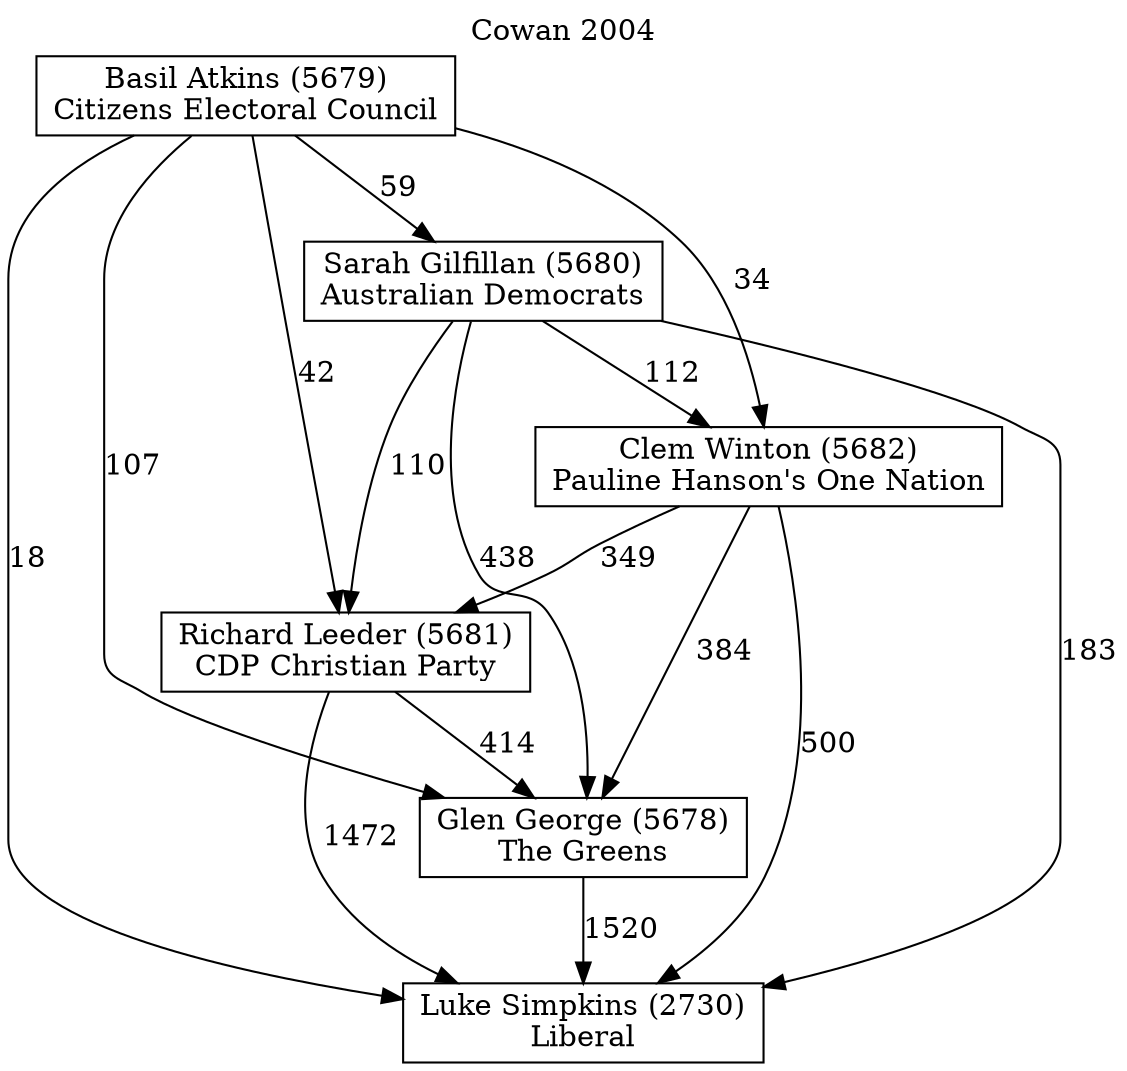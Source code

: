 // House preference flow
digraph "Luke Simpkins (2730)_Cowan_2004" {
	graph [label="Cowan 2004" labelloc=t mclimit=2]
	node [shape=box]
	"Luke Simpkins (2730)" [label="Luke Simpkins (2730)
Liberal"]
	"Glen George (5678)" [label="Glen George (5678)
The Greens"]
	"Richard Leeder (5681)" [label="Richard Leeder (5681)
CDP Christian Party"]
	"Clem Winton (5682)" [label="Clem Winton (5682)
Pauline Hanson's One Nation"]
	"Sarah Gilfillan (5680)" [label="Sarah Gilfillan (5680)
Australian Democrats"]
	"Basil Atkins (5679)" [label="Basil Atkins (5679)
Citizens Electoral Council"]
	"Glen George (5678)" -> "Luke Simpkins (2730)" [label=1520]
	"Richard Leeder (5681)" -> "Glen George (5678)" [label=414]
	"Clem Winton (5682)" -> "Richard Leeder (5681)" [label=349]
	"Sarah Gilfillan (5680)" -> "Clem Winton (5682)" [label=112]
	"Basil Atkins (5679)" -> "Sarah Gilfillan (5680)" [label=59]
	"Richard Leeder (5681)" -> "Luke Simpkins (2730)" [label=1472]
	"Clem Winton (5682)" -> "Luke Simpkins (2730)" [label=500]
	"Sarah Gilfillan (5680)" -> "Luke Simpkins (2730)" [label=183]
	"Basil Atkins (5679)" -> "Luke Simpkins (2730)" [label=18]
	"Basil Atkins (5679)" -> "Clem Winton (5682)" [label=34]
	"Sarah Gilfillan (5680)" -> "Richard Leeder (5681)" [label=110]
	"Basil Atkins (5679)" -> "Richard Leeder (5681)" [label=42]
	"Clem Winton (5682)" -> "Glen George (5678)" [label=384]
	"Sarah Gilfillan (5680)" -> "Glen George (5678)" [label=438]
	"Basil Atkins (5679)" -> "Glen George (5678)" [label=107]
}
